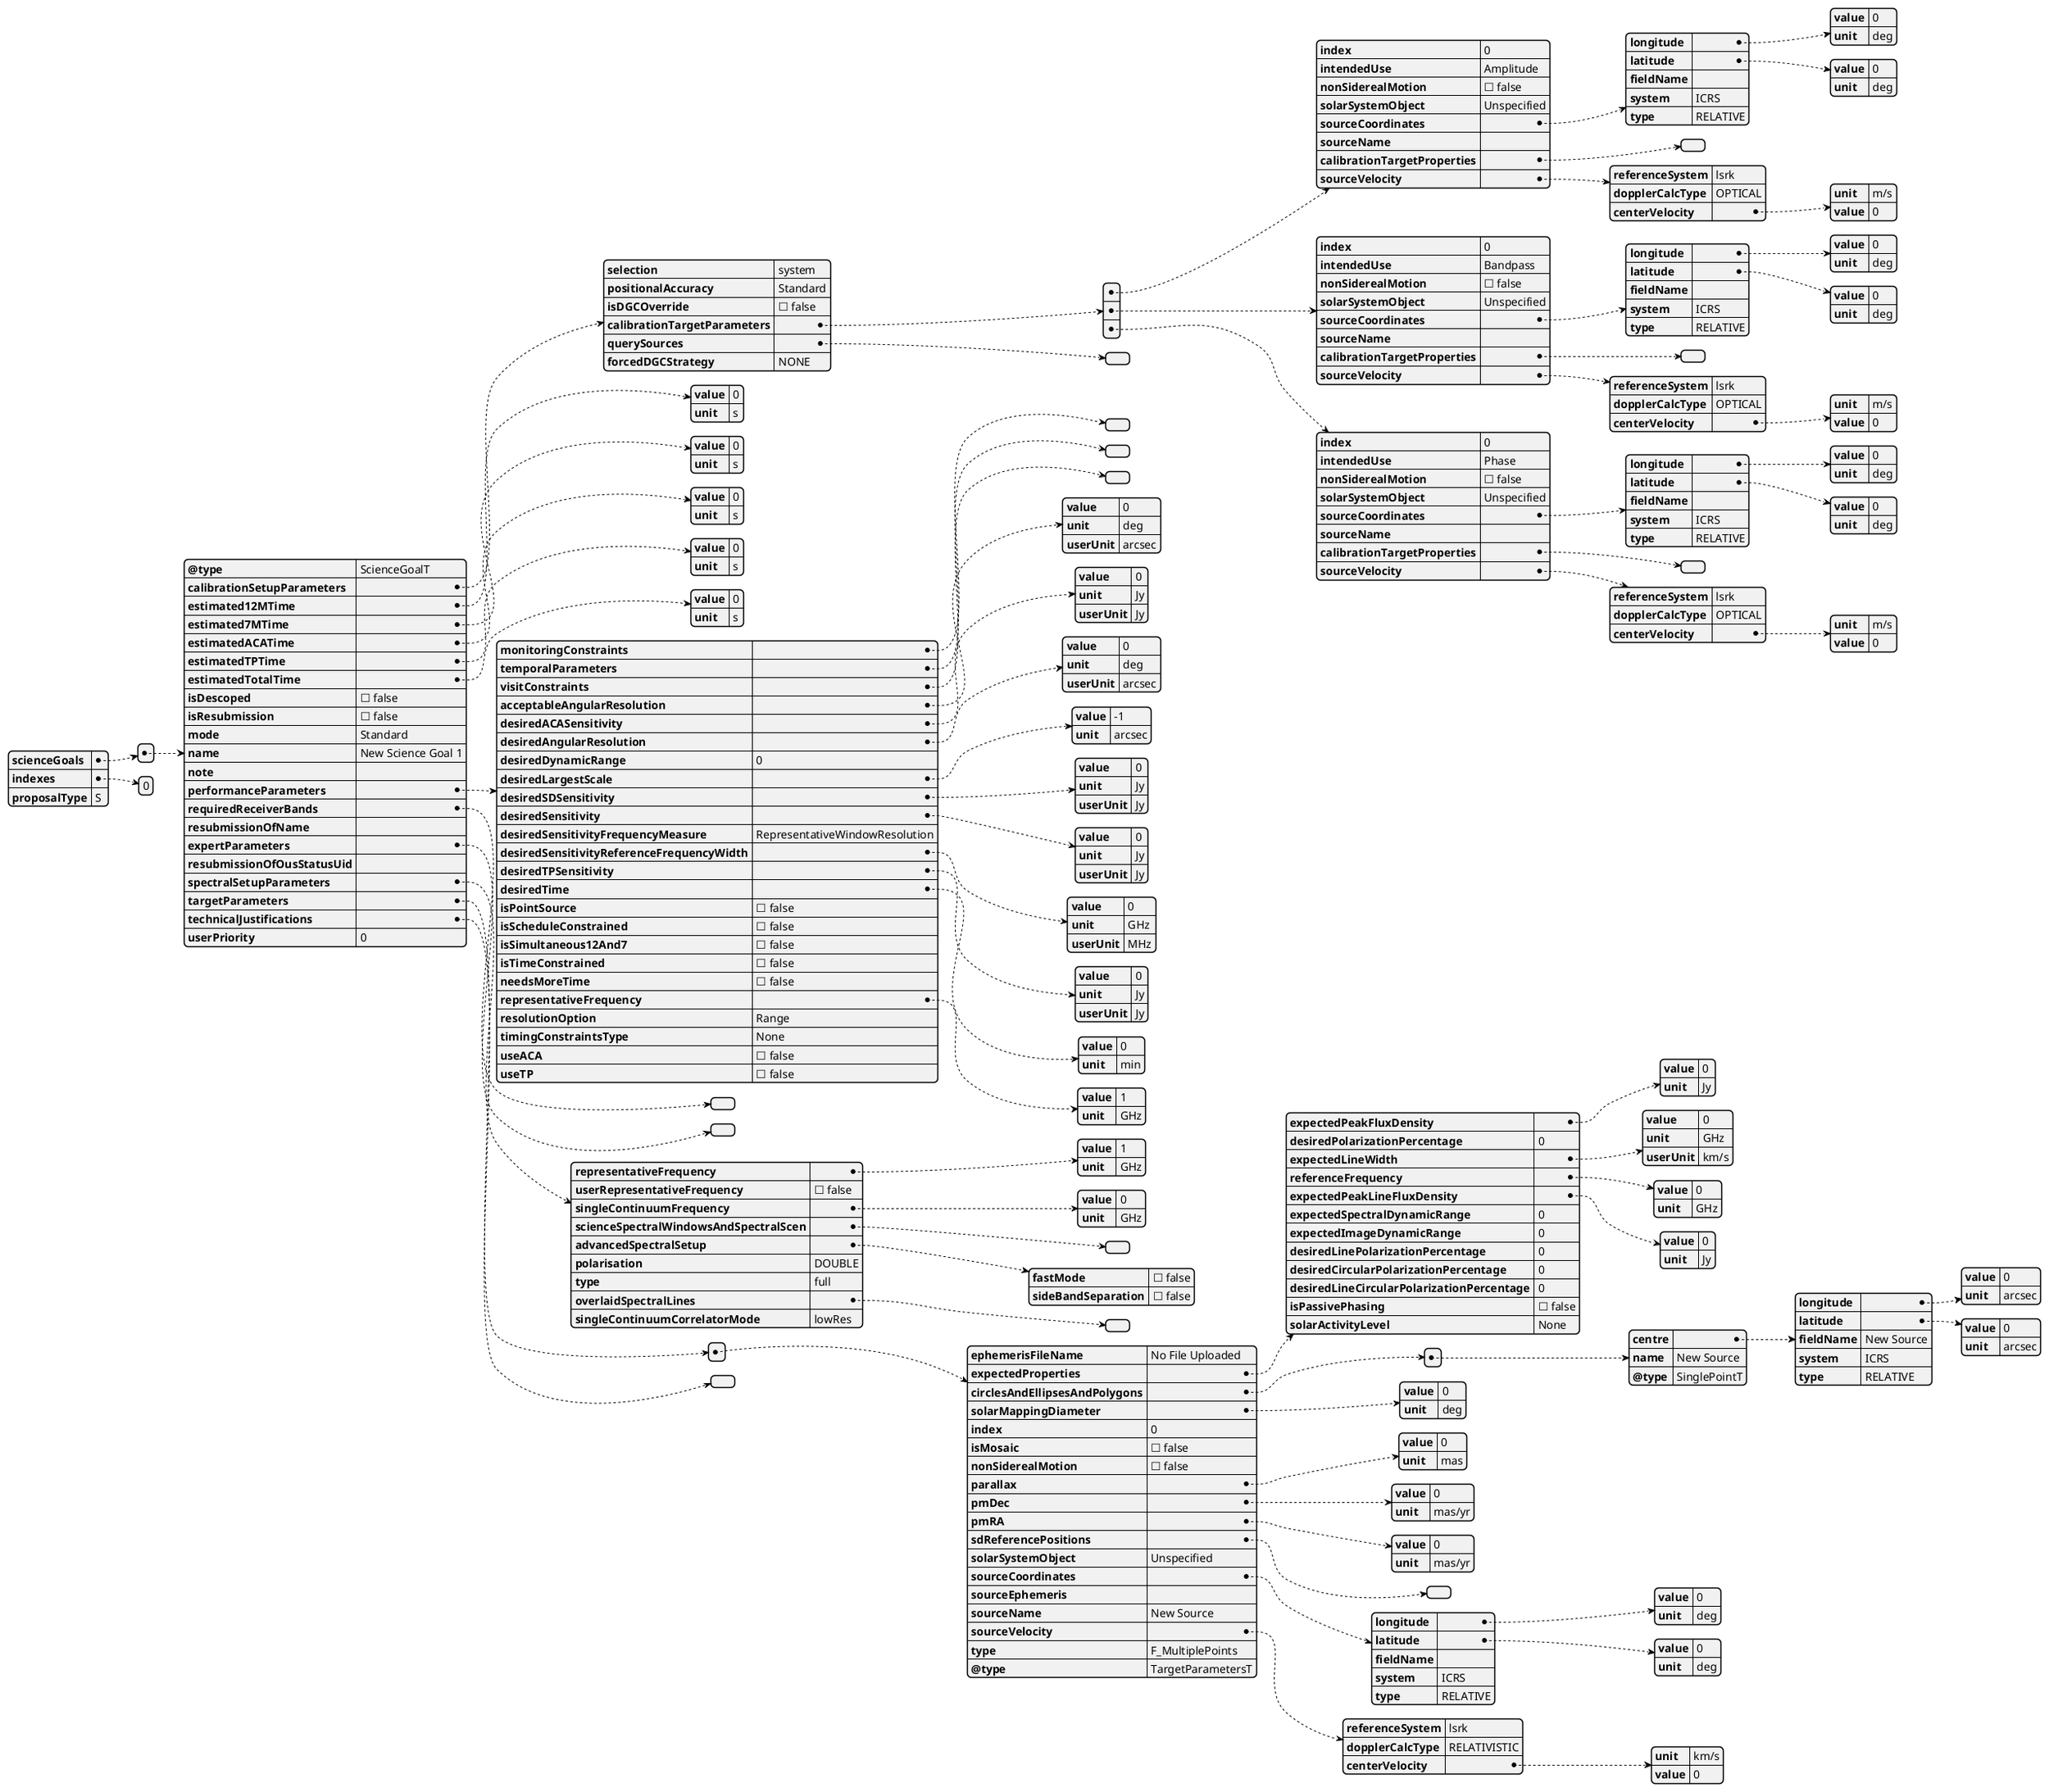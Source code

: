 @startjson
{
    "scienceGoals": [
        {
            "@type": "ScienceGoalT",
            "calibrationSetupParameters": {
                "selection": "system",
                "positionalAccuracy": "Standard",
                "isDGCOverride": false,
                "calibrationTargetParameters": [
                    {
                        "index": 0,
                        "intendedUse": "Amplitude",
                        "nonSiderealMotion": false,
                        "solarSystemObject": "Unspecified",
                        "sourceCoordinates": {
                            "longitude": {
                                "value": 0,
                                "unit": "deg"
                            },
                            "latitude": {
                                "value": 0,
                                "unit": "deg"
                            },
                            "fieldName": "",
                            "system": "ICRS",
                            "type": "RELATIVE"
                        },
                        "sourceName": "",
                        "calibrationTargetProperties": [],
                        "sourceVelocity": {
                            "referenceSystem": "lsrk",
                            "dopplerCalcType": "OPTICAL",
                            "centerVelocity": {
                                "unit": "m/s",
                                "value": 0
                            }
                        }
                    },
                    {
                        "index": 0,
                        "intendedUse": "Bandpass",
                        "nonSiderealMotion": false,
                        "solarSystemObject": "Unspecified",
                        "sourceCoordinates": {
                            "longitude": {
                                "value": 0,
                                "unit": "deg"
                            },
                            "latitude": {
                                "value": 0,
                                "unit": "deg"
                            },
                            "fieldName": "",
                            "system": "ICRS",
                            "type": "RELATIVE"
                        },
                        "sourceName": "",
                        "calibrationTargetProperties": [],
                        "sourceVelocity": {
                            "referenceSystem": "lsrk",
                            "dopplerCalcType": "OPTICAL",
                            "centerVelocity": {
                                "unit": "m/s",
                                "value": 0
                            }
                        }
                    },
                    {
                        "index": 0,
                        "intendedUse": "Phase",
                        "nonSiderealMotion": false,
                        "solarSystemObject": "Unspecified",
                        "sourceCoordinates": {
                            "longitude": {
                                "value": 0,
                                "unit": "deg"
                            },
                            "latitude": {
                                "value": 0,
                                "unit": "deg"
                            },
                            "fieldName": "",
                            "system": "ICRS",
                            "type": "RELATIVE"
                        },
                        "sourceName": "",
                        "calibrationTargetProperties": [],
                        "sourceVelocity": {
                            "referenceSystem": "lsrk",
                            "dopplerCalcType": "OPTICAL",
                            "centerVelocity": {
                                "unit": "m/s",
                                "value": 0
                            }
                        }
                    }
                ],
                "querySources": [],
                "forcedDGCStrategy": "NONE"
            },
            "estimated12MTime": {
                "value": 0,
                "unit": "s"
            },
            "estimated7MTime": {
                "value": 0,
                "unit": "s"
            },
            "estimatedACATime": {
                "value": 0,
                "unit": "s"
            },
            "estimatedTPTime": {
                "value": 0,
                "unit": "s"
            },
            "estimatedTotalTime": {
                "value": 0,
                "unit": "s"
            },
            "isDescoped": false,
            "isResubmission": false,
            "mode": "Standard",
            "name": "New Science Goal 1",
            "note": "",
            "performanceParameters": {
                "monitoringConstraints": [],
                "temporalParameters": [],
                "visitConstraints": [],
                "acceptableAngularResolution": {
                    "value": 0,
                    "unit": "deg",
                    "userUnit": "arcsec"
                },
                "desiredACASensitivity": {
                    "value": 0,
                    "unit": "Jy",
                    "userUnit": "Jy"
                },
                "desiredAngularResolution": {
                    "value": 0,
                    "unit": "deg",
                    "userUnit": "arcsec"
                },
                "desiredDynamicRange": 0,
                "desiredLargestScale": {
                    "value": -1,
                    "unit": "arcsec"
                },
                "desiredSDSensitivity": {
                    "value": 0,
                    "unit": "Jy",
                    "userUnit": "Jy"
                },
                "desiredSensitivity": {
                    "value": 0,
                    "unit": "Jy",
                    "userUnit": "Jy"
                },
                "desiredSensitivityFrequencyMeasure": "RepresentativeWindowResolution",
                "desiredSensitivityReferenceFrequencyWidth": {
                    "value": 0,
                    "unit": "GHz",
                    "userUnit": "MHz"
                },
                "desiredTPSensitivity": {
                    "value": 0,
                    "unit": "Jy",
                    "userUnit": "Jy"
                },
                "desiredTime": {
                    "value": 0,
                    "unit": "min"
                },
                "isPointSource": false,
                "isScheduleConstrained": false,
                "isSimultaneous12And7": false,
                "isTimeConstrained": false,
                "needsMoreTime": false,
                "representativeFrequency": {
                    "value": 1,
                    "unit": "GHz"
                },
                "resolutionOption": "Range",
                "timingConstraintsType": "None",
                "useACA": false,
                "useTP": false
            },
            "requiredReceiverBands": [],
            "resubmissionOfName": "",
            "expertParameters": [],
            "resubmissionOfOusStatusUid": "",
            "spectralSetupParameters": {
                "representativeFrequency": {
                    "value": 1,
                    "unit": "GHz"
                },
                "userRepresentativeFrequency": false,
                "singleContinuumFrequency": {
                    "value": 0,
                    "unit": "GHz"
                },
                "scienceSpectralWindowsAndSpectralScen": [],
                "advancedSpectralSetup": {
                    "fastMode": false,
                    "sideBandSeparation": false
                },
                "polarisation": "DOUBLE",
                "type": "full",
                "overlaidSpectralLines": [],
                "singleContinuumCorrelatorMode": "lowRes"
            },
            "targetParameters": [
                {
                    "ephemerisFileName": "No File Uploaded",
                    "expectedProperties": {
                        "expectedPeakFluxDensity": {
                            "value": 0,
                            "unit": "Jy"
                        },
                        "desiredPolarizationPercentage": 0,
                        "expectedLineWidth": {
                            "value": 0,
                            "unit": "GHz",
                            "userUnit": "km/s"
                        },
                        "referenceFrequency": {
                            "value": 0,
                            "unit": "GHz"
                        },
                        "expectedPeakLineFluxDensity": {
                            "value": 0,
                            "unit": "Jy"
                        },
                        "expectedSpectralDynamicRange": 0,
                        "expectedImageDynamicRange": 0,
                        "desiredLinePolarizationPercentage": 0,
                        "desiredCircularPolarizationPercentage": 0,
                        "desiredLineCircularPolarizationPercentage": 0,
                        "isPassivePhasing": false,
                        "solarActivityLevel": "None"
                    },
                    "circlesAndEllipsesAndPolygons": [
                        {
                            "centre": {
                                "longitude": {
                                    "value": 0,
                                    "unit": "arcsec"
                                },
                                "latitude": {
                                    "value": 0,
                                    "unit": "arcsec"
                                },
                                "fieldName": "New Source",
                                "system": "ICRS",
                                "type": "RELATIVE"
                            },
                            "name": "New Source",
                            "@type": "SinglePointT"
                        }
                    ],
                    "solarMappingDiameter": {
                        "value": 0,
                        "unit": "deg"
                    },
                    "index": 0,
                    "isMosaic": false,
                    "nonSiderealMotion": false,
                    "parallax": {
                        "value": 0,
                        "unit": "mas"
                    },
                    "pmDec": {
                        "value": 0,
                        "unit": "mas/yr"
                    },
                    "pmRA": {
                        "value": 0,
                        "unit": "mas/yr"
                    },
                    "sdReferencePositions": [],
                    "solarSystemObject": "Unspecified",
                    "sourceCoordinates": {
                        "longitude": {
                            "value": 0,
                            "unit": "deg"
                        },
                        "latitude": {
                            "value": 0,
                            "unit": "deg"
                        },
                        "fieldName": "",
                        "system": "ICRS",
                        "type": "RELATIVE"
                    },
                    "sourceEphemeris": "",
                    "sourceName": "New Source",
                    "sourceVelocity": {
                        "referenceSystem": "lsrk",
                        "dopplerCalcType": "RELATIVISTIC",
                        "centerVelocity": {
                            "unit": "km/s",
                            "value": 0
                        }
                    },
                    "type": "F_MultiplePoints",
                    "@type": "TargetParametersT"
                }
            ],
            "technicalJustifications": [],
            "userPriority": 0
        }
    ],
    "indexes": [
        0
    ],
    "proposalType": "S"
}
@endjson